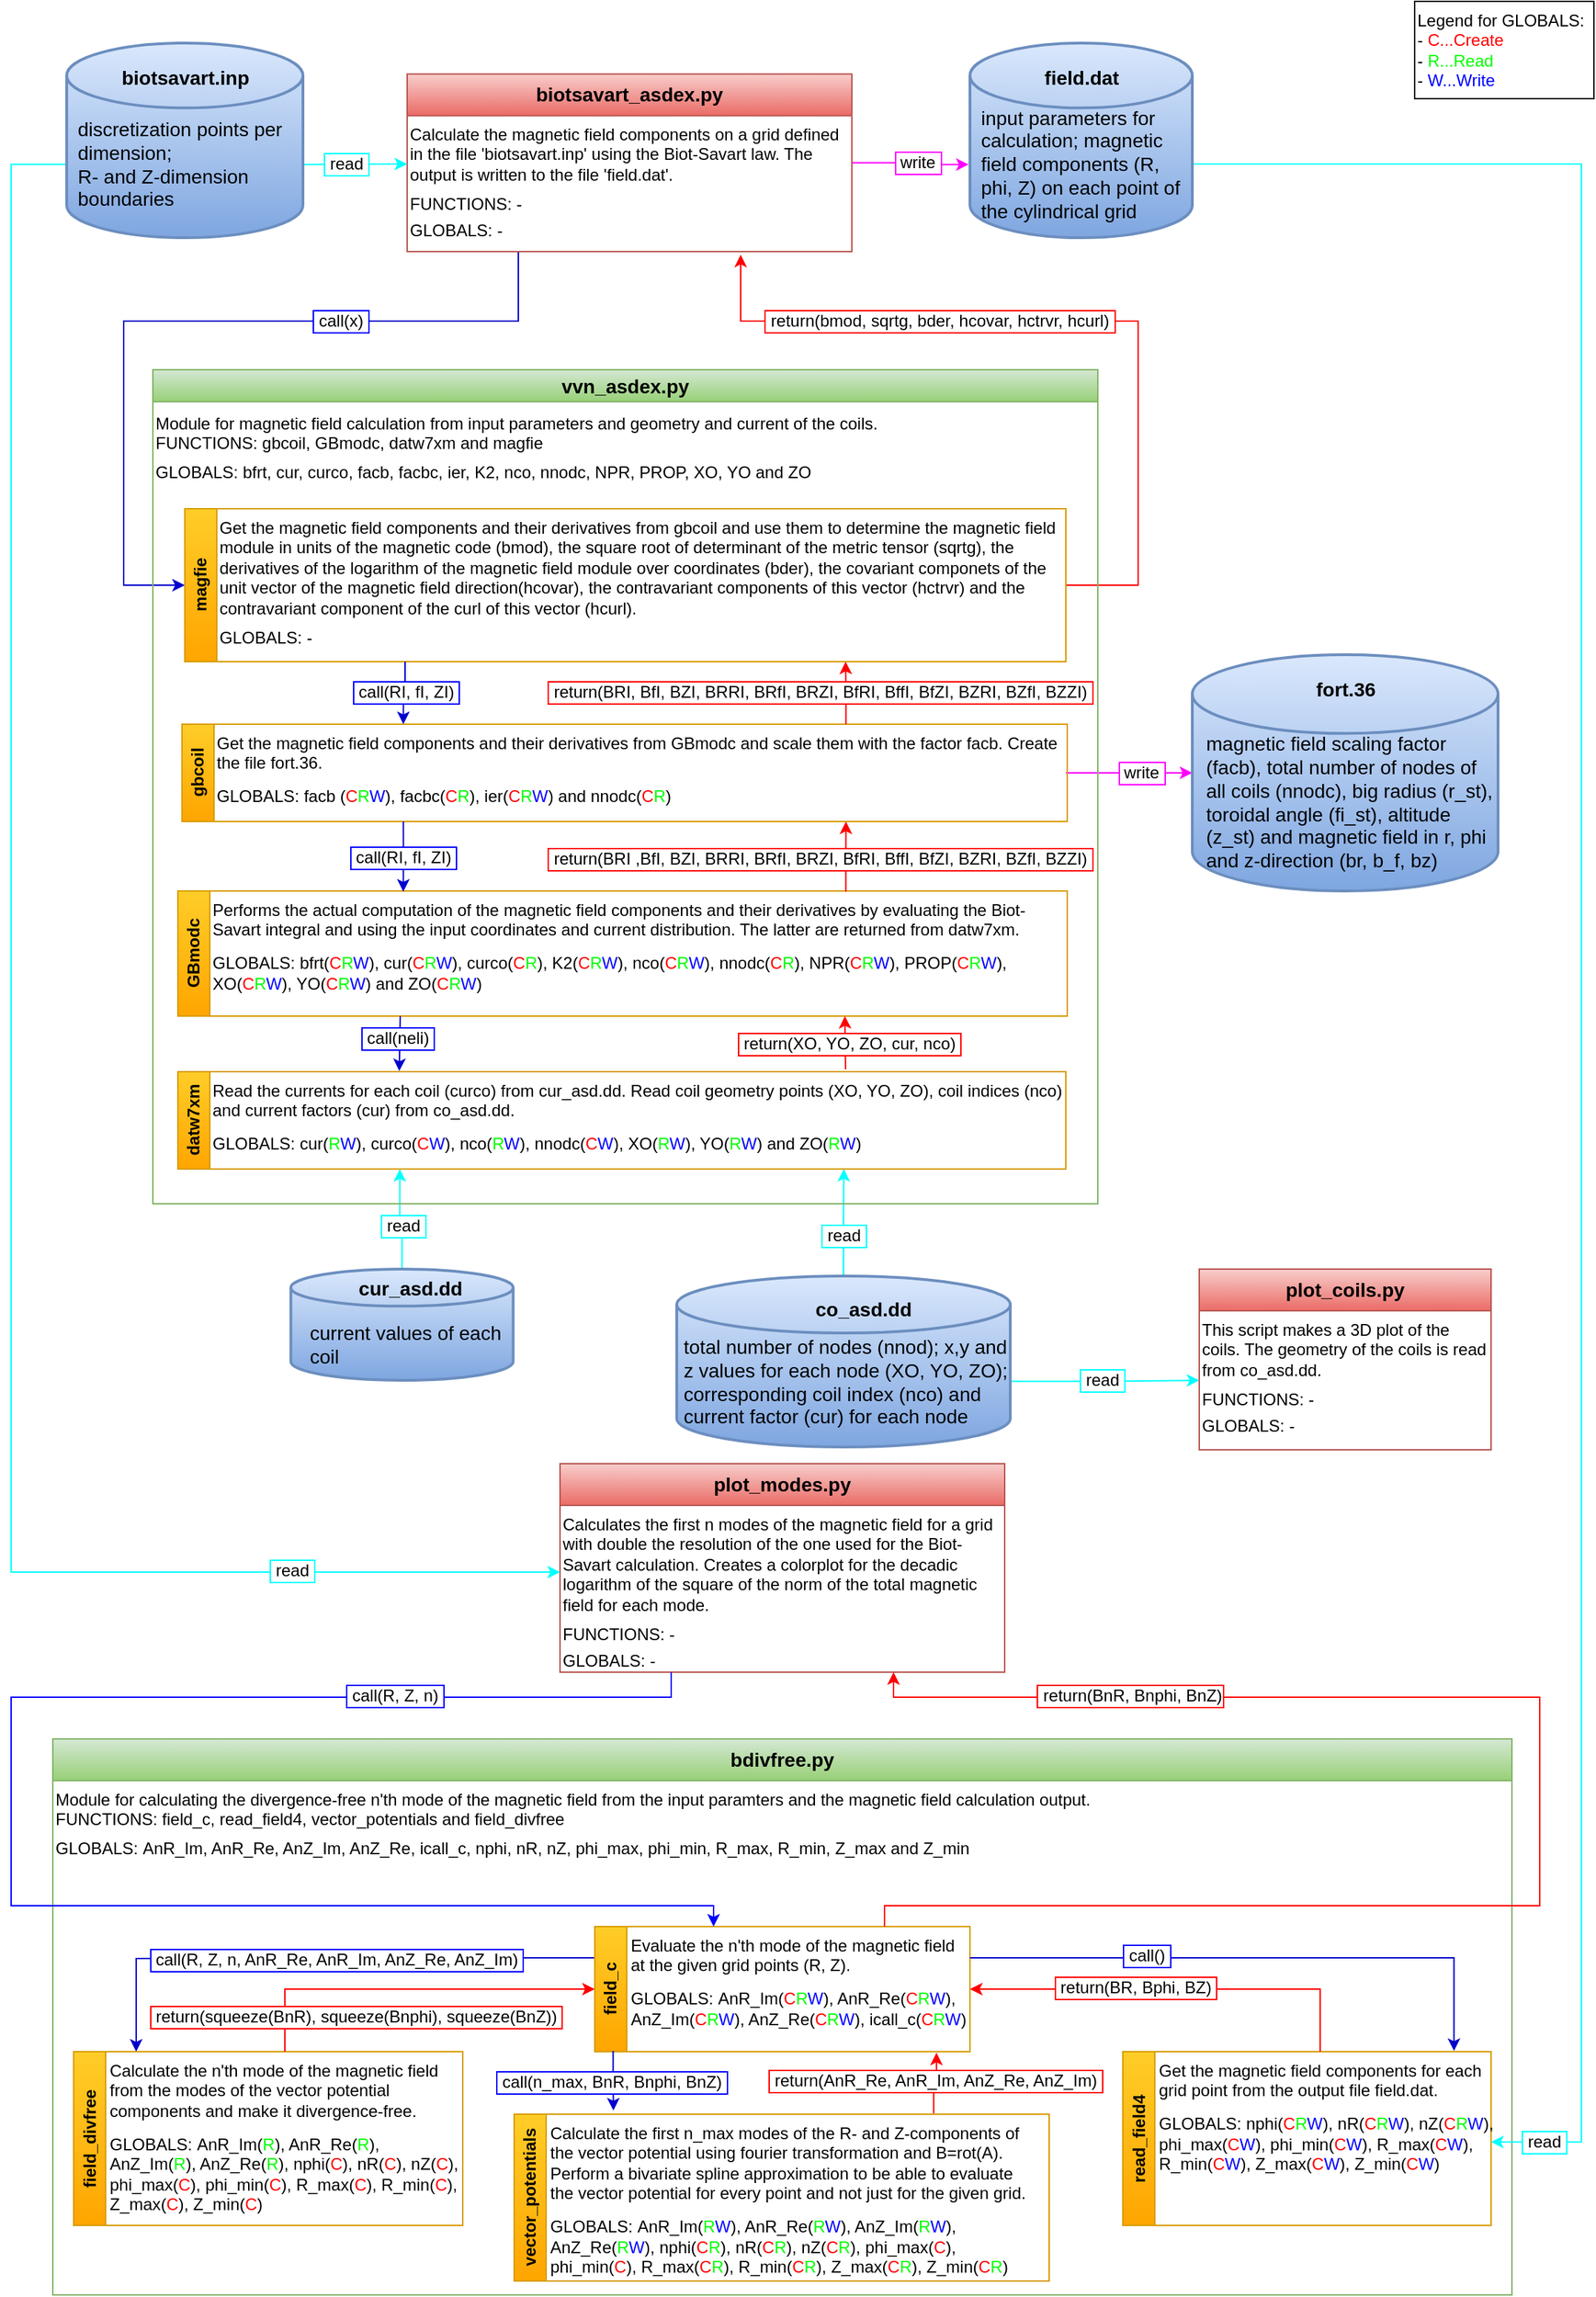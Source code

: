 <mxfile version="24.8.6">
  <diagram name="Seite-1" id="KML-y1pZwPQG-cm2UpIH">
    <mxGraphModel dx="671" dy="365" grid="1" gridSize="10" guides="1" tooltips="1" connect="1" arrows="1" fold="1" page="1" pageScale="1" pageWidth="1169" pageHeight="1654" math="0" shadow="0">
      <root>
        <mxCell id="0" />
        <mxCell id="1" parent="0" />
        <mxCell id="Q28VvBy3h67f0ebGIVPd-3" value="" style="edgeStyle=orthogonalEdgeStyle;rounded=0;orthogonalLoop=1;jettySize=auto;html=1;entryX=-0.006;entryY=0.624;entryDx=0;entryDy=0;entryPerimeter=0;strokeColor=#ff00ff;" parent="1" source="TQm6dS169vfw1QDtVwA7-24" target="TQm6dS169vfw1QDtVwA7-19" edge="1">
          <mxGeometry relative="1" as="geometry" />
        </mxCell>
        <mxCell id="Q28VvBy3h67f0ebGIVPd-5" value="&amp;nbsp;write&amp;nbsp;" style="edgeLabel;html=1;align=center;verticalAlign=middle;resizable=0;points=[];fontSize=12;labelBorderColor=#ff00ff;" parent="Q28VvBy3h67f0ebGIVPd-3" vertex="1" connectable="0">
          <mxGeometry x="-0.24" y="-2" relative="1" as="geometry">
            <mxPoint x="14" y="-2" as="offset" />
          </mxGeometry>
        </mxCell>
        <mxCell id="7N_agk7MGS3db1LfP_Yc-10" style="edgeStyle=orthogonalEdgeStyle;rounded=0;orthogonalLoop=1;jettySize=auto;html=1;exitX=0.25;exitY=1;exitDx=0;exitDy=0;entryX=0;entryY=0.5;entryDx=0;entryDy=0;fillColor=#1ba1e2;strokeColor=#0000cd;" parent="1" source="TQm6dS169vfw1QDtVwA7-24" target="7N_agk7MGS3db1LfP_Yc-7" edge="1">
          <mxGeometry relative="1" as="geometry">
            <Array as="points">
              <mxPoint x="395" y="230" />
              <mxPoint x="111" y="230" />
              <mxPoint x="111" y="420" />
            </Array>
          </mxGeometry>
        </mxCell>
        <mxCell id="7N_agk7MGS3db1LfP_Yc-12" value="&amp;nbsp;call(x)&amp;nbsp;" style="edgeLabel;html=1;align=center;verticalAlign=middle;resizable=0;points=[];fontSize=12;fontStyle=0;labelBorderColor=#0000FF;" parent="7N_agk7MGS3db1LfP_Yc-10" vertex="1" connectable="0">
          <mxGeometry x="-0.385" y="-2" relative="1" as="geometry">
            <mxPoint x="-4" y="2" as="offset" />
          </mxGeometry>
        </mxCell>
        <mxCell id="TQm6dS169vfw1QDtVwA7-24" value="&lt;font style=&quot;font-size: 14px;&quot;&gt;biotsavart_asdex.py&lt;/font&gt;" style="swimlane;whiteSpace=wrap;html=1;startSize=30;fillColor=#f8cecc;gradientColor=#ea6b66;strokeColor=#b85450;" parent="1" vertex="1">
          <mxGeometry x="315" y="52.23" width="320" height="127.77" as="geometry" />
        </mxCell>
        <mxCell id="7N_agk7MGS3db1LfP_Yc-2" value="Calculate the magnetic field components on a grid defined in the file &#39;biotsavart.inp&#39; using the Biot-Savart law. The output is written to the file &#39;field.dat&#39;.&lt;div style=&quot;line-height: 80%;&quot;&gt;&lt;br&gt;&lt;/div&gt;&lt;div style=&quot;line-height: 80%;&quot;&gt;FUNCTIONS: -&lt;br&gt;&lt;div style=&quot;line-height: 80%;&quot;&gt;&lt;br&gt;&lt;/div&gt;&lt;div&gt;GLOBALS: -&lt;/div&gt;&lt;/div&gt;" style="text;html=1;align=left;verticalAlign=top;whiteSpace=wrap;rounded=0;horizontal=1;" parent="TQm6dS169vfw1QDtVwA7-24" vertex="1">
          <mxGeometry y="30" width="320" height="100" as="geometry" />
        </mxCell>
        <mxCell id="Q28VvBy3h67f0ebGIVPd-6" value="" style="endArrow=classic;html=1;rounded=0;exitX=1.005;exitY=0.624;exitDx=0;exitDy=0;exitPerimeter=0;strokeColor=#00ffff;" parent="1" source="TQm6dS169vfw1QDtVwA7-11" edge="1">
          <mxGeometry width="50" height="50" relative="1" as="geometry">
            <mxPoint x="245" y="116.99" as="sourcePoint" />
            <mxPoint x="315" y="116.99" as="targetPoint" />
          </mxGeometry>
        </mxCell>
        <mxCell id="Q28VvBy3h67f0ebGIVPd-7" value="&amp;nbsp;read&amp;nbsp;" style="edgeLabel;html=1;align=center;verticalAlign=middle;resizable=0;points=[];fontSize=12;labelBorderColor=#00FFFF;" parent="Q28VvBy3h67f0ebGIVPd-6" vertex="1" connectable="0">
          <mxGeometry x="-0.192" y="-2" relative="1" as="geometry">
            <mxPoint y="-2" as="offset" />
          </mxGeometry>
        </mxCell>
        <mxCell id="7N_agk7MGS3db1LfP_Yc-11" style="edgeStyle=orthogonalEdgeStyle;rounded=0;orthogonalLoop=1;jettySize=auto;html=1;exitX=1;exitY=0.5;exitDx=0;exitDy=0;entryX=0.75;entryY=1;entryDx=0;entryDy=0;strokeColor=#ff0000;" parent="1" source="7N_agk7MGS3db1LfP_Yc-7" target="7N_agk7MGS3db1LfP_Yc-2" edge="1">
          <mxGeometry relative="1" as="geometry">
            <Array as="points">
              <mxPoint x="841" y="420" />
              <mxPoint x="841" y="230" />
              <mxPoint x="555" y="230" />
            </Array>
          </mxGeometry>
        </mxCell>
        <mxCell id="7N_agk7MGS3db1LfP_Yc-13" value="&amp;nbsp;return(bmod, sqrtg, bder, hcovar, hctrvr, hcurl)&amp;nbsp;" style="edgeLabel;html=1;align=center;verticalAlign=middle;resizable=0;points=[];fontSize=12;labelBorderColor=#ff0000;fontColor=#000000;" parent="7N_agk7MGS3db1LfP_Yc-11" vertex="1" connectable="0">
          <mxGeometry x="0.555" y="-3" relative="1" as="geometry">
            <mxPoint x="62" y="3" as="offset" />
          </mxGeometry>
        </mxCell>
        <mxCell id="7N_agk7MGS3db1LfP_Yc-56" style="edgeStyle=orthogonalEdgeStyle;rounded=0;orthogonalLoop=1;jettySize=auto;html=1;exitX=1;exitY=0.5;exitDx=0;exitDy=0;entryX=0;entryY=0.5;entryDx=0;entryDy=0;entryPerimeter=0;strokeColor=#FF00FF;" parent="1" source="7N_agk7MGS3db1LfP_Yc-28" target="7N_agk7MGS3db1LfP_Yc-45" edge="1">
          <mxGeometry relative="1" as="geometry">
            <mxPoint x="921" y="555" as="targetPoint" />
          </mxGeometry>
        </mxCell>
        <mxCell id="7N_agk7MGS3db1LfP_Yc-57" value="&amp;nbsp;write&amp;nbsp;" style="edgeLabel;html=1;align=center;verticalAlign=middle;resizable=0;points=[];fontSize=12;labelBorderColor=#FF00FF;" parent="7N_agk7MGS3db1LfP_Yc-56" vertex="1" connectable="0">
          <mxGeometry x="0.19" relative="1" as="geometry">
            <mxPoint as="offset" />
          </mxGeometry>
        </mxCell>
        <mxCell id="7N_agk7MGS3db1LfP_Yc-61" style="edgeStyle=orthogonalEdgeStyle;rounded=0;orthogonalLoop=1;jettySize=auto;html=1;exitX=0.5;exitY=0;exitDx=0;exitDy=0;exitPerimeter=0;entryX=0.25;entryY=1;entryDx=0;entryDy=0;strokeColor=#00ffff;" parent="1" source="7N_agk7MGS3db1LfP_Yc-53" target="7N_agk7MGS3db1LfP_Yc-32" edge="1">
          <mxGeometry relative="1" as="geometry" />
        </mxCell>
        <mxCell id="7N_agk7MGS3db1LfP_Yc-62" value="&amp;nbsp;read&amp;nbsp;" style="edgeLabel;html=1;align=center;verticalAlign=middle;resizable=0;points=[];fontSize=12;labelBorderColor=#00FFFF;" parent="7N_agk7MGS3db1LfP_Yc-61" vertex="1" connectable="0">
          <mxGeometry x="-0.388" y="-3" relative="1" as="geometry">
            <mxPoint x="-3" y="-9" as="offset" />
          </mxGeometry>
        </mxCell>
        <mxCell id="7N_agk7MGS3db1LfP_Yc-63" style="edgeStyle=orthogonalEdgeStyle;rounded=0;orthogonalLoop=1;jettySize=auto;html=1;exitX=0.5;exitY=0;exitDx=0;exitDy=0;exitPerimeter=0;entryX=0.75;entryY=1;entryDx=0;entryDy=0;strokeColor=#00FFFF;" parent="1" source="7N_agk7MGS3db1LfP_Yc-49" target="7N_agk7MGS3db1LfP_Yc-32" edge="1">
          <mxGeometry relative="1" as="geometry" />
        </mxCell>
        <mxCell id="7N_agk7MGS3db1LfP_Yc-64" value="&amp;nbsp;read&amp;nbsp;" style="edgeLabel;html=1;align=center;verticalAlign=middle;resizable=0;points=[];fontSize=12;labelBorderColor=#00FFFF;" parent="7N_agk7MGS3db1LfP_Yc-63" vertex="1" connectable="0">
          <mxGeometry x="-0.246" relative="1" as="geometry">
            <mxPoint as="offset" />
          </mxGeometry>
        </mxCell>
        <mxCell id="7N_agk7MGS3db1LfP_Yc-65" value="&lt;font style=&quot;font-size: 14px;&quot;&gt;plot_modes.py&lt;/font&gt;" style="swimlane;whiteSpace=wrap;html=1;startSize=30;fillColor=#f8cecc;gradientColor=#ea6b66;strokeColor=#b85450;" parent="1" vertex="1">
          <mxGeometry x="425" y="1052" width="320" height="150" as="geometry" />
        </mxCell>
        <mxCell id="7N_agk7MGS3db1LfP_Yc-66" value="Calculates the first n modes of the magnetic field for a grid with double the resolution of the one used for the Biot-Savart calculation. Creates a colorplot for the decadic logarithm of the square of the norm of the total magnetic field for each mode.&lt;div style=&quot;line-height: 80%;&quot;&gt;&lt;br&gt;&lt;/div&gt;&lt;div style=&quot;line-height: 80%;&quot;&gt;FUNCTIONS: -&lt;br&gt;&lt;div style=&quot;line-height: 80%;&quot;&gt;&lt;br&gt;&lt;/div&gt;&lt;div&gt;GLOBALS: -&lt;/div&gt;&lt;/div&gt;" style="text;html=1;align=left;verticalAlign=top;whiteSpace=wrap;rounded=0;horizontal=1;" parent="7N_agk7MGS3db1LfP_Yc-65" vertex="1">
          <mxGeometry y="30" width="320" height="120" as="geometry" />
        </mxCell>
        <mxCell id="7N_agk7MGS3db1LfP_Yc-67" value="&lt;font style=&quot;font-size: 14px;&quot;&gt;bdivfree.py&lt;/font&gt;" style="swimlane;whiteSpace=wrap;html=1;startSize=30;fillColor=#d5e8d4;gradientColor=#97d077;strokeColor=#82b366;" parent="1" vertex="1">
          <mxGeometry x="60" y="1250" width="1050" height="400" as="geometry" />
        </mxCell>
        <mxCell id="7N_agk7MGS3db1LfP_Yc-68" value="&lt;div&gt;Module for calculating the divergence-free n&#39;th mode of the magnetic field from the input paramters and the magnetic field calculation output.&amp;nbsp;&lt;/div&gt;&lt;div&gt;FUNCTIONS: field_c, read_field4, vector_potentials and field_divfree&lt;/div&gt;&lt;div style=&quot;line-height: 80%;&quot;&gt;&lt;br&gt;&lt;div style=&quot;line-height: 80%;&quot;&gt;GLOBALS:&amp;nbsp;&lt;span style=&quot;background-color: initial;&quot;&gt;AnR_Im, AnR_Re, AnZ_Im, AnZ_Re,&amp;nbsp;&lt;/span&gt;&lt;span style=&quot;background-color: initial;&quot;&gt;icall_c,&lt;/span&gt;&lt;span style=&quot;background-color: initial;&quot;&gt;&amp;nbsp;nphi,&lt;/span&gt;&lt;span style=&quot;background-color: initial;&quot;&gt;&amp;nbsp;&lt;/span&gt;&lt;span style=&quot;background-color: initial;&quot;&gt;nR,&lt;/span&gt;&lt;span style=&quot;background-color: initial;&quot;&gt;&amp;nbsp;nZ&lt;/span&gt;&lt;span style=&quot;background-color: initial;&quot;&gt;, phi_max, phi_min&lt;/span&gt;&lt;span style=&quot;background-color: initial;&quot;&gt;, R_max, R_min, Z_max and Z_min&lt;/span&gt;&lt;/div&gt;&lt;/div&gt;" style="text;html=1;align=left;verticalAlign=top;whiteSpace=wrap;rounded=0;horizontal=1;" parent="7N_agk7MGS3db1LfP_Yc-67" vertex="1">
          <mxGeometry y="30" width="1050" height="360" as="geometry" />
        </mxCell>
        <mxCell id="7N_agk7MGS3db1LfP_Yc-129" style="edgeStyle=orthogonalEdgeStyle;rounded=0;orthogonalLoop=1;jettySize=auto;html=1;exitX=0;exitY=0.25;exitDx=0;exitDy=0;strokeColor=#0000cd;" parent="7N_agk7MGS3db1LfP_Yc-67" source="7N_agk7MGS3db1LfP_Yc-79" edge="1">
          <mxGeometry relative="1" as="geometry">
            <mxPoint x="60" y="225" as="targetPoint" />
            <Array as="points">
              <mxPoint x="213" y="158" />
              <mxPoint x="60" y="158" />
            </Array>
          </mxGeometry>
        </mxCell>
        <mxCell id="7N_agk7MGS3db1LfP_Yc-131" value="&lt;font style=&quot;font-size: 12px;&quot;&gt;&amp;nbsp;call(R, Z, n, AnR_Re, AnR_Im, AnZ_Re, AnZ_Im)&amp;nbsp;&lt;/font&gt;" style="edgeLabel;html=1;align=center;verticalAlign=middle;resizable=0;points=[];labelBorderColor=#0000ff;" parent="7N_agk7MGS3db1LfP_Yc-129" vertex="1" connectable="0">
          <mxGeometry x="0.129" y="1" relative="1" as="geometry">
            <mxPoint x="38" as="offset" />
          </mxGeometry>
        </mxCell>
        <mxCell id="7N_agk7MGS3db1LfP_Yc-79" value="field_c" style="swimlane;horizontal=0;whiteSpace=wrap;html=1;fillColor=#ffcd28;gradientColor=#ffa500;strokeColor=#d79b00;" parent="7N_agk7MGS3db1LfP_Yc-67" vertex="1">
          <mxGeometry x="390" y="135" width="270" height="90" as="geometry">
            <mxRectangle x="23" y="140" width="40" height="70" as="alternateBounds" />
          </mxGeometry>
        </mxCell>
        <mxCell id="7N_agk7MGS3db1LfP_Yc-80" value="Evaluate the n&#39;th mode of the magnetic field at the given grid points (R, Z).&lt;div style=&quot;line-height: 80%;&quot;&gt;&lt;br&gt;&lt;div style=&quot;line-height: 120%;&quot;&gt;GLOBALS:&amp;nbsp;&lt;span style=&quot;background-color: initial;&quot;&gt;AnR_Im(&lt;font color=&quot;#ff0000&quot;&gt;C&lt;/font&gt;&lt;font color=&quot;#00ff00&quot;&gt;R&lt;/font&gt;&lt;font color=&quot;#0000ff&quot;&gt;W&lt;/font&gt;), AnR_Re&lt;/span&gt;&lt;span style=&quot;background-color: initial;&quot;&gt;(&lt;font color=&quot;#ff0000&quot;&gt;C&lt;/font&gt;&lt;font color=&quot;#00ff00&quot;&gt;R&lt;/font&gt;&lt;font color=&quot;#0000ff&quot;&gt;W&lt;/font&gt;)&lt;/span&gt;&lt;span style=&quot;background-color: initial;&quot;&gt;, AnZ_Im&lt;/span&gt;&lt;span style=&quot;background-color: initial;&quot;&gt;(&lt;font color=&quot;#ff0000&quot;&gt;C&lt;/font&gt;&lt;font color=&quot;#00ff00&quot;&gt;R&lt;/font&gt;&lt;font color=&quot;#0000ff&quot;&gt;W&lt;/font&gt;)&lt;/span&gt;&lt;span style=&quot;background-color: initial;&quot;&gt;, AnZ_Re&lt;/span&gt;&lt;span style=&quot;background-color: initial;&quot;&gt;(&lt;font color=&quot;#ff0000&quot;&gt;C&lt;/font&gt;&lt;font color=&quot;#00ff00&quot;&gt;R&lt;/font&gt;&lt;font color=&quot;#0000ff&quot;&gt;W&lt;/font&gt;)&lt;/span&gt;&lt;span style=&quot;background-color: initial;&quot;&gt;,&amp;nbsp;&lt;/span&gt;&lt;span style=&quot;background-color: initial;&quot;&gt;icall_c&lt;/span&gt;&lt;span style=&quot;background-color: initial;&quot;&gt;(&lt;font color=&quot;#ff0000&quot;&gt;C&lt;/font&gt;&lt;font color=&quot;#00ff00&quot;&gt;R&lt;/font&gt;&lt;font color=&quot;#0000ff&quot;&gt;W&lt;/font&gt;)&lt;/span&gt;&lt;/div&gt;&lt;/div&gt;" style="text;html=1;align=left;verticalAlign=top;whiteSpace=wrap;rounded=0;" parent="7N_agk7MGS3db1LfP_Yc-79" vertex="1">
          <mxGeometry x="24" width="246" height="90" as="geometry" />
        </mxCell>
        <mxCell id="7N_agk7MGS3db1LfP_Yc-93" value="vector_potentials" style="swimlane;horizontal=0;whiteSpace=wrap;html=1;container=0;fillColor=#ffcd28;strokeColor=#d79b00;gradientColor=#ffa500;" parent="7N_agk7MGS3db1LfP_Yc-67" vertex="1">
          <mxGeometry x="332" y="270" width="385" height="120" as="geometry">
            <mxRectangle x="23" y="140" width="40" height="70" as="alternateBounds" />
          </mxGeometry>
        </mxCell>
        <mxCell id="7N_agk7MGS3db1LfP_Yc-97" value="read_field4" style="swimlane;horizontal=0;whiteSpace=wrap;html=1;container=0;fillColor=#ffcd28;strokeColor=#d79b00;gradientColor=#ffa500;" parent="7N_agk7MGS3db1LfP_Yc-67" vertex="1">
          <mxGeometry x="770" y="225" width="265" height="125" as="geometry">
            <mxRectangle x="23" y="140" width="40" height="70" as="alternateBounds" />
          </mxGeometry>
        </mxCell>
        <mxCell id="7N_agk7MGS3db1LfP_Yc-107" value="field_divfree" style="swimlane;horizontal=0;whiteSpace=wrap;html=1;container=0;fillColor=#ffcd28;strokeColor=#d79b00;gradientColor=#ffa500;" parent="7N_agk7MGS3db1LfP_Yc-67" vertex="1">
          <mxGeometry x="15" y="225" width="280" height="125" as="geometry">
            <mxRectangle x="23" y="140" width="40" height="70" as="alternateBounds" />
          </mxGeometry>
        </mxCell>
        <mxCell id="7N_agk7MGS3db1LfP_Yc-130" style="edgeStyle=orthogonalEdgeStyle;rounded=0;orthogonalLoop=1;jettySize=auto;html=1;exitX=0.5;exitY=0;exitDx=0;exitDy=0;entryX=0;entryY=0.5;entryDx=0;entryDy=0;strokeColor=#ff0000;" parent="7N_agk7MGS3db1LfP_Yc-67" source="7N_agk7MGS3db1LfP_Yc-108" target="7N_agk7MGS3db1LfP_Yc-79" edge="1">
          <mxGeometry relative="1" as="geometry" />
        </mxCell>
        <mxCell id="7N_agk7MGS3db1LfP_Yc-132" value="&lt;font style=&quot;font-size: 12px;&quot;&gt;&amp;nbsp;return(squeeze(BnR), squeeze(Bnphi), squeeze(BnZ))&amp;nbsp;&lt;/font&gt;" style="edgeLabel;html=1;align=center;verticalAlign=middle;resizable=0;points=[];labelBorderColor=#ff0000;" parent="7N_agk7MGS3db1LfP_Yc-130" vertex="1" connectable="0">
          <mxGeometry x="0.061" y="3" relative="1" as="geometry">
            <mxPoint x="-46" y="23" as="offset" />
          </mxGeometry>
        </mxCell>
        <mxCell id="7N_agk7MGS3db1LfP_Yc-135" style="edgeStyle=orthogonalEdgeStyle;rounded=0;orthogonalLoop=1;jettySize=auto;html=1;exitX=0.785;exitY=-0.006;exitDx=0;exitDy=0;entryX=0.902;entryY=1.008;entryDx=0;entryDy=0;entryPerimeter=0;exitPerimeter=0;strokeColor=#ff0000;" parent="7N_agk7MGS3db1LfP_Yc-67" source="7N_agk7MGS3db1LfP_Yc-94" target="7N_agk7MGS3db1LfP_Yc-80" edge="1">
          <mxGeometry relative="1" as="geometry" />
        </mxCell>
        <mxCell id="7N_agk7MGS3db1LfP_Yc-136" value="&lt;font style=&quot;font-size: 12px;&quot;&gt;&amp;nbsp;return(AnR_Re, AnR_Im, AnZ_Re, AnZ_Im)&amp;nbsp;&lt;/font&gt;" style="edgeLabel;html=1;align=center;verticalAlign=middle;resizable=0;points=[];labelBorderColor=#ff0000;" parent="7N_agk7MGS3db1LfP_Yc-135" vertex="1" connectable="0">
          <mxGeometry x="-0.179" y="-1" relative="1" as="geometry">
            <mxPoint y="-5" as="offset" />
          </mxGeometry>
        </mxCell>
        <mxCell id="7N_agk7MGS3db1LfP_Yc-139" style="edgeStyle=orthogonalEdgeStyle;rounded=0;orthogonalLoop=1;jettySize=auto;html=1;exitX=0.049;exitY=0.995;exitDx=0;exitDy=0;entryX=0.134;entryY=-0.024;entryDx=0;entryDy=0;entryPerimeter=0;exitPerimeter=0;strokeColor=#0000cd;" parent="7N_agk7MGS3db1LfP_Yc-67" source="7N_agk7MGS3db1LfP_Yc-79" target="7N_agk7MGS3db1LfP_Yc-94" edge="1">
          <mxGeometry relative="1" as="geometry" />
        </mxCell>
        <mxCell id="7N_agk7MGS3db1LfP_Yc-140" value="&lt;span style=&quot;font-size: 12px;&quot;&gt;&amp;nbsp;call(n_max, BnR, Bnphi, BnZ)&amp;nbsp;&lt;/span&gt;" style="edgeLabel;html=1;align=center;verticalAlign=middle;resizable=0;points=[];labelBorderColor=#0000ff;" parent="7N_agk7MGS3db1LfP_Yc-139" vertex="1" connectable="0">
          <mxGeometry x="-0.03" y="-1" relative="1" as="geometry">
            <mxPoint y="1" as="offset" />
          </mxGeometry>
        </mxCell>
        <mxCell id="7N_agk7MGS3db1LfP_Yc-141" style="edgeStyle=orthogonalEdgeStyle;rounded=0;orthogonalLoop=1;jettySize=auto;html=1;exitX=1;exitY=0.25;exitDx=0;exitDy=0;entryX=0.908;entryY=-0.005;entryDx=0;entryDy=0;entryPerimeter=0;strokeColor=#0000cd;" parent="7N_agk7MGS3db1LfP_Yc-67" source="7N_agk7MGS3db1LfP_Yc-80" target="7N_agk7MGS3db1LfP_Yc-98" edge="1">
          <mxGeometry relative="1" as="geometry" />
        </mxCell>
        <mxCell id="7N_agk7MGS3db1LfP_Yc-144" value="&lt;font style=&quot;font-size: 12px;&quot;&gt;&amp;nbsp;call()&amp;nbsp;&lt;/font&gt;" style="edgeLabel;html=1;align=center;verticalAlign=middle;resizable=0;points=[];fontSize=12;labelBorderColor=#0000ff;" parent="7N_agk7MGS3db1LfP_Yc-141" vertex="1" connectable="0">
          <mxGeometry x="-0.389" y="2" relative="1" as="geometry">
            <mxPoint as="offset" />
          </mxGeometry>
        </mxCell>
        <mxCell id="7N_agk7MGS3db1LfP_Yc-142" style="edgeStyle=orthogonalEdgeStyle;rounded=0;orthogonalLoop=1;jettySize=auto;html=1;exitX=0.5;exitY=0;exitDx=0;exitDy=0;entryX=1;entryY=0.5;entryDx=0;entryDy=0;strokeColor=#ff0000;" parent="7N_agk7MGS3db1LfP_Yc-67" source="7N_agk7MGS3db1LfP_Yc-98" target="7N_agk7MGS3db1LfP_Yc-80" edge="1">
          <mxGeometry relative="1" as="geometry" />
        </mxCell>
        <mxCell id="7N_agk7MGS3db1LfP_Yc-145" value="&lt;font style=&quot;font-size: 12px;&quot;&gt;&amp;nbsp;return(BR, Bphi, BZ)&amp;nbsp;&lt;/font&gt;" style="edgeLabel;html=1;align=center;verticalAlign=middle;resizable=0;points=[];labelBorderColor=#ff0000;" parent="7N_agk7MGS3db1LfP_Yc-142" vertex="1" connectable="0">
          <mxGeometry x="0.202" y="-1" relative="1" as="geometry">
            <mxPoint as="offset" />
          </mxGeometry>
        </mxCell>
        <mxCell id="7N_agk7MGS3db1LfP_Yc-108" value="Calculate the n&#39;th mode of the magnetic field from the modes of the vector potential components and make it divergence-free.&lt;div style=&quot;line-height: 80%;&quot;&gt;&lt;br&gt;&lt;div style=&quot;line-height: 120%;&quot;&gt;GLOBALS:&amp;nbsp;&lt;span style=&quot;background-color: initial;&quot;&gt;AnR_Im(&lt;font color=&quot;#00ff00&quot;&gt;R&lt;/font&gt;), AnR_Re&lt;/span&gt;&lt;span style=&quot;background-color: initial;&quot;&gt;(&lt;/span&gt;&lt;span style=&quot;color: rgb(0, 255, 0);&quot;&gt;R&lt;/span&gt;&lt;span style=&quot;background-color: initial;&quot;&gt;)&lt;/span&gt;&lt;span style=&quot;background-color: initial;&quot;&gt;, AnZ_Im&lt;/span&gt;&lt;span style=&quot;background-color: initial;&quot;&gt;(&lt;/span&gt;&lt;span style=&quot;color: rgb(0, 255, 0);&quot;&gt;R&lt;/span&gt;&lt;span style=&quot;background-color: initial;&quot;&gt;)&lt;/span&gt;&lt;span style=&quot;background-color: initial;&quot;&gt;, AnZ_Re&lt;/span&gt;&lt;span style=&quot;background-color: initial;&quot;&gt;(&lt;/span&gt;&lt;span style=&quot;color: rgb(0, 255, 0);&quot;&gt;R&lt;/span&gt;&lt;span style=&quot;background-color: initial;&quot;&gt;)&lt;/span&gt;&lt;span style=&quot;background-color: initial;&quot;&gt;,&amp;nbsp;&lt;/span&gt;&lt;span style=&quot;background-color: initial;&quot;&gt;nphi(&lt;font color=&quot;#ff0000&quot;&gt;C&lt;/font&gt;),&lt;/span&gt;&lt;span style=&quot;background-color: initial;&quot;&gt;&amp;nbsp;&lt;/span&gt;&lt;span style=&quot;background-color: initial;&quot;&gt;nR&lt;/span&gt;&lt;span style=&quot;background-color: initial;&quot;&gt;(&lt;font color=&quot;#ff0000&quot;&gt;C&lt;/font&gt;)&lt;/span&gt;&lt;span style=&quot;background-color: initial;&quot;&gt;,&lt;/span&gt;&lt;span style=&quot;background-color: initial;&quot;&gt;&amp;nbsp;nZ&lt;/span&gt;&lt;span style=&quot;background-color: initial;&quot;&gt;(&lt;font color=&quot;#ff0000&quot;&gt;C&lt;/font&gt;)&lt;/span&gt;&lt;span style=&quot;background-color: initial;&quot;&gt;, phi_max&lt;/span&gt;&lt;span style=&quot;background-color: initial;&quot;&gt;(&lt;font color=&quot;#ff0000&quot;&gt;C&lt;/font&gt;)&lt;/span&gt;&lt;span style=&quot;background-color: initial;&quot;&gt;, phi_min&lt;/span&gt;&lt;span style=&quot;background-color: initial;&quot;&gt;(&lt;font color=&quot;#ff0000&quot;&gt;C&lt;/font&gt;)&lt;/span&gt;&lt;span style=&quot;background-color: initial;&quot;&gt;, R_max&lt;/span&gt;&lt;span style=&quot;background-color: initial;&quot;&gt;(&lt;font color=&quot;#ff0000&quot;&gt;C&lt;/font&gt;)&lt;/span&gt;&lt;span style=&quot;background-color: initial;&quot;&gt;, R_min&lt;/span&gt;&lt;span style=&quot;background-color: initial;&quot;&gt;(&lt;font color=&quot;#ff0000&quot;&gt;C&lt;/font&gt;)&lt;/span&gt;&lt;span style=&quot;background-color: initial;&quot;&gt;, Z_max&lt;/span&gt;&lt;span style=&quot;background-color: initial;&quot;&gt;(&lt;font color=&quot;#ff0000&quot;&gt;C&lt;/font&gt;)&lt;/span&gt;&lt;span style=&quot;background-color: initial;&quot;&gt;, Z_min&lt;/span&gt;&lt;span style=&quot;background-color: initial;&quot;&gt;(&lt;font color=&quot;#ff0000&quot;&gt;C&lt;/font&gt;)&lt;/span&gt;&lt;/div&gt;&lt;/div&gt;" style="text;html=1;align=left;verticalAlign=top;whiteSpace=wrap;rounded=0;" parent="7N_agk7MGS3db1LfP_Yc-67" vertex="1">
          <mxGeometry x="39" y="225" width="256" height="110" as="geometry" />
        </mxCell>
        <mxCell id="7N_agk7MGS3db1LfP_Yc-94" value="Calculate the first n_max modes of the R- and Z-components of the vector potential&lt;span style=&quot;background-color: initial;&quot;&gt;&amp;nbsp;using fourier transformation and B=rot(A). Perform&amp;nbsp;&lt;/span&gt;&lt;span style=&quot;background-color: initial;&quot;&gt;a bivariate spline approximation to be able to evaluate the vector potential for every point and not just for the given grid.&lt;/span&gt;&lt;div&gt;&lt;div&gt;&lt;div style=&quot;line-height: 80%;&quot;&gt;&lt;br&gt;&lt;div style=&quot;line-height: 120%;&quot;&gt;GLOBALS:&amp;nbsp;&lt;span style=&quot;background-color: initial;&quot;&gt;AnR_Im(&lt;font color=&quot;#00ff00&quot;&gt;R&lt;/font&gt;&lt;font color=&quot;#0000ff&quot;&gt;W&lt;/font&gt;), AnR_Re&lt;/span&gt;&lt;span style=&quot;background-color: initial;&quot;&gt;(&lt;/span&gt;&lt;font color=&quot;#00ff00&quot;&gt;R&lt;/font&gt;&lt;font color=&quot;#0000ff&quot;&gt;W&lt;/font&gt;&lt;span style=&quot;background-color: initial;&quot;&gt;)&lt;/span&gt;&lt;span style=&quot;background-color: initial;&quot;&gt;, AnZ_Im&lt;/span&gt;&lt;span style=&quot;background-color: initial;&quot;&gt;(&lt;/span&gt;&lt;font color=&quot;#00ff00&quot;&gt;R&lt;/font&gt;&lt;font color=&quot;#0000ff&quot;&gt;W&lt;/font&gt;&lt;span style=&quot;background-color: initial;&quot;&gt;)&lt;/span&gt;&lt;span style=&quot;background-color: initial;&quot;&gt;, AnZ_Re&lt;/span&gt;&lt;span style=&quot;background-color: initial;&quot;&gt;(&lt;/span&gt;&lt;font color=&quot;#00ff00&quot;&gt;R&lt;/font&gt;&lt;font color=&quot;#0000ff&quot;&gt;W&lt;/font&gt;&lt;span style=&quot;background-color: initial;&quot;&gt;)&lt;/span&gt;&lt;span style=&quot;background-color: initial;&quot;&gt;,&amp;nbsp;&lt;/span&gt;&lt;span style=&quot;background-color: initial;&quot;&gt;nphi(&lt;font color=&quot;#ff0000&quot;&gt;C&lt;/font&gt;&lt;/span&gt;&lt;font color=&quot;#00ff00&quot;&gt;R&lt;/font&gt;&lt;span style=&quot;background-color: initial;&quot;&gt;),&lt;/span&gt;&lt;span style=&quot;background-color: initial;&quot;&gt;&amp;nbsp;&lt;/span&gt;&lt;span style=&quot;background-color: initial;&quot;&gt;nR&lt;/span&gt;&lt;span style=&quot;background-color: initial;&quot;&gt;(&lt;font color=&quot;#ff0000&quot;&gt;C&lt;/font&gt;&lt;/span&gt;&lt;font color=&quot;#00ff00&quot;&gt;R&lt;/font&gt;&lt;span style=&quot;background-color: initial;&quot;&gt;)&lt;/span&gt;&lt;span style=&quot;background-color: initial;&quot;&gt;,&lt;/span&gt;&lt;span style=&quot;background-color: initial;&quot;&gt;&amp;nbsp;nZ&lt;/span&gt;&lt;span style=&quot;background-color: initial;&quot;&gt;(&lt;/span&gt;&lt;span style=&quot;color: rgb(255, 0, 0);&quot;&gt;C&lt;/span&gt;&lt;font color=&quot;#00ff00&quot;&gt;R&lt;/font&gt;&lt;span style=&quot;background-color: initial;&quot;&gt;)&lt;/span&gt;&lt;span style=&quot;background-color: initial;&quot;&gt;, phi_max&lt;/span&gt;&lt;span style=&quot;background-color: initial;&quot;&gt;(&lt;font color=&quot;#ff0000&quot;&gt;C&lt;/font&gt;)&lt;/span&gt;&lt;span style=&quot;background-color: initial;&quot;&gt;, phi_min&lt;/span&gt;&lt;span style=&quot;background-color: initial;&quot;&gt;(&lt;font color=&quot;#ff0000&quot;&gt;C&lt;/font&gt;)&lt;/span&gt;&lt;span style=&quot;background-color: initial;&quot;&gt;, R_max&lt;/span&gt;&lt;span style=&quot;background-color: initial;&quot;&gt;(&lt;font color=&quot;#ff0000&quot;&gt;C&lt;/font&gt;&lt;font color=&quot;#00ff00&quot;&gt;R&lt;/font&gt;)&lt;/span&gt;&lt;span style=&quot;background-color: initial;&quot;&gt;, R_min&lt;/span&gt;&lt;span style=&quot;background-color: initial;&quot;&gt;(&lt;/span&gt;&lt;font color=&quot;#ff0000&quot;&gt;C&lt;/font&gt;&lt;font color=&quot;#00ff00&quot;&gt;R&lt;/font&gt;&lt;span style=&quot;background-color: initial;&quot;&gt;)&lt;/span&gt;&lt;span style=&quot;background-color: initial;&quot;&gt;, Z_max&lt;/span&gt;&lt;span style=&quot;background-color: initial;&quot;&gt;(&lt;/span&gt;&lt;font color=&quot;#ff0000&quot;&gt;C&lt;/font&gt;&lt;font color=&quot;#00ff00&quot;&gt;R&lt;/font&gt;&lt;span style=&quot;background-color: initial;&quot;&gt;)&lt;/span&gt;&lt;span style=&quot;background-color: initial;&quot;&gt;, Z_min&lt;/span&gt;&lt;span style=&quot;background-color: initial;&quot;&gt;(&lt;/span&gt;&lt;font color=&quot;#ff0000&quot;&gt;C&lt;/font&gt;&lt;font color=&quot;#00ff00&quot;&gt;R&lt;/font&gt;&lt;span style=&quot;background-color: initial;&quot;&gt;)&lt;/span&gt;&lt;/div&gt;&lt;/div&gt;&lt;/div&gt;&lt;/div&gt;" style="text;html=1;align=left;verticalAlign=top;whiteSpace=wrap;rounded=0;" parent="7N_agk7MGS3db1LfP_Yc-67" vertex="1">
          <mxGeometry x="356" y="270" width="354" height="110" as="geometry" />
        </mxCell>
        <mxCell id="7N_agk7MGS3db1LfP_Yc-98" value="Get the magnetic field components for each grid point from the output file field.dat.&lt;div style=&quot;line-height: 80%;&quot;&gt;&lt;br&gt;&lt;div style=&quot;line-height: 120%;&quot;&gt;GLOBALS:&amp;nbsp;&lt;span style=&quot;background-color: initial;&quot;&gt;nphi(&lt;/span&gt;&lt;font color=&quot;#ff0000&quot;&gt;C&lt;/font&gt;&lt;font color=&quot;#00ff00&quot;&gt;R&lt;/font&gt;&lt;span style=&quot;background-color: initial;&quot;&gt;&lt;font color=&quot;#0000ff&quot;&gt;W&lt;/font&gt;),&lt;/span&gt;&lt;span style=&quot;background-color: initial;&quot;&gt;&amp;nbsp;&lt;/span&gt;&lt;span style=&quot;background-color: initial;&quot;&gt;nR&lt;/span&gt;&lt;span style=&quot;background-color: initial;&quot;&gt;(&lt;/span&gt;&lt;font color=&quot;#ff0000&quot;&gt;C&lt;/font&gt;&lt;font color=&quot;#00ff00&quot;&gt;R&lt;/font&gt;&lt;span style=&quot;color: rgb(0, 0, 255);&quot;&gt;W&lt;/span&gt;&lt;span style=&quot;background-color: initial;&quot;&gt;)&lt;/span&gt;&lt;span style=&quot;background-color: initial;&quot;&gt;,&lt;/span&gt;&lt;span style=&quot;background-color: initial;&quot;&gt;&amp;nbsp;nZ&lt;/span&gt;&lt;span style=&quot;background-color: initial;&quot;&gt;(&lt;/span&gt;&lt;font color=&quot;#ff0000&quot;&gt;C&lt;/font&gt;&lt;font color=&quot;#00ff00&quot;&gt;R&lt;/font&gt;&lt;span style=&quot;color: rgb(0, 0, 255);&quot;&gt;W&lt;/span&gt;&lt;span style=&quot;background-color: initial;&quot;&gt;)&lt;/span&gt;&lt;span style=&quot;background-color: initial;&quot;&gt;, phi_max&lt;/span&gt;&lt;span style=&quot;background-color: initial;&quot;&gt;(&lt;font color=&quot;#ff0000&quot;&gt;C&lt;/font&gt;&lt;/span&gt;&lt;span style=&quot;color: rgb(0, 0, 255);&quot;&gt;W&lt;/span&gt;&lt;span style=&quot;background-color: initial;&quot;&gt;)&lt;/span&gt;&lt;span style=&quot;background-color: initial;&quot;&gt;, phi_min&lt;/span&gt;&lt;span style=&quot;background-color: initial;&quot;&gt;(&lt;font color=&quot;#ff0000&quot;&gt;C&lt;/font&gt;&lt;/span&gt;&lt;span style=&quot;color: rgb(0, 0, 255);&quot;&gt;W&lt;/span&gt;&lt;span style=&quot;background-color: initial;&quot;&gt;)&lt;/span&gt;&lt;span style=&quot;background-color: initial;&quot;&gt;, R_max&lt;/span&gt;&lt;span style=&quot;background-color: initial;&quot;&gt;(&lt;font color=&quot;#ff0000&quot;&gt;C&lt;/font&gt;&lt;/span&gt;&lt;span style=&quot;color: rgb(0, 0, 255);&quot;&gt;W&lt;/span&gt;&lt;span style=&quot;background-color: initial;&quot;&gt;)&lt;/span&gt;&lt;span style=&quot;background-color: initial;&quot;&gt;, R_min&lt;/span&gt;&lt;span style=&quot;background-color: initial;&quot;&gt;(&lt;font color=&quot;#ff0000&quot;&gt;C&lt;/font&gt;&lt;/span&gt;&lt;span style=&quot;color: rgb(0, 0, 255);&quot;&gt;W&lt;/span&gt;&lt;span style=&quot;background-color: initial;&quot;&gt;)&lt;/span&gt;&lt;span style=&quot;background-color: initial;&quot;&gt;, Z_max&lt;/span&gt;&lt;span style=&quot;background-color: initial;&quot;&gt;(&lt;font color=&quot;#ff0000&quot;&gt;C&lt;/font&gt;&lt;/span&gt;&lt;span style=&quot;color: rgb(0, 0, 255);&quot;&gt;W&lt;/span&gt;&lt;span style=&quot;background-color: initial;&quot;&gt;)&lt;/span&gt;&lt;span style=&quot;background-color: initial;&quot;&gt;, Z_min&lt;/span&gt;&lt;span style=&quot;background-color: initial;&quot;&gt;(&lt;font color=&quot;#ff0000&quot;&gt;C&lt;/font&gt;&lt;/span&gt;&lt;span style=&quot;color: rgb(0, 0, 255);&quot;&gt;W&lt;/span&gt;&lt;span style=&quot;background-color: initial;&quot;&gt;)&lt;/span&gt;&lt;/div&gt;&lt;/div&gt;" style="text;html=1;align=left;verticalAlign=top;whiteSpace=wrap;rounded=0;" parent="7N_agk7MGS3db1LfP_Yc-67" vertex="1">
          <mxGeometry x="794" y="225" width="236" height="110" as="geometry" />
        </mxCell>
        <mxCell id="7N_agk7MGS3db1LfP_Yc-112" style="edgeStyle=orthogonalEdgeStyle;rounded=0;orthogonalLoop=1;jettySize=auto;html=1;exitX=0.25;exitY=1;exitDx=0;exitDy=0;entryX=0.25;entryY=0;entryDx=0;entryDy=0;strokeColor=#0000ff;" parent="1" source="7N_agk7MGS3db1LfP_Yc-66" target="7N_agk7MGS3db1LfP_Yc-80" edge="1">
          <mxGeometry relative="1" as="geometry">
            <Array as="points">
              <mxPoint x="505" y="1220" />
              <mxPoint x="30" y="1220" />
              <mxPoint x="30" y="1370" />
              <mxPoint x="535" y="1370" />
            </Array>
          </mxGeometry>
        </mxCell>
        <mxCell id="7N_agk7MGS3db1LfP_Yc-124" value="&amp;nbsp;call(R, Z, n)&amp;nbsp;" style="edgeLabel;html=1;align=center;verticalAlign=middle;resizable=0;points=[];fontSize=12;labelBorderColor=#0000FF;" parent="7N_agk7MGS3db1LfP_Yc-112" vertex="1" connectable="0">
          <mxGeometry x="-0.627" y="-1" relative="1" as="geometry">
            <mxPoint as="offset" />
          </mxGeometry>
        </mxCell>
        <mxCell id="7N_agk7MGS3db1LfP_Yc-113" style="edgeStyle=orthogonalEdgeStyle;rounded=0;orthogonalLoop=1;jettySize=auto;html=1;exitX=0.75;exitY=0;exitDx=0;exitDy=0;entryX=0.75;entryY=1;entryDx=0;entryDy=0;strokeColor=#ff0000;" parent="1" source="7N_agk7MGS3db1LfP_Yc-80" target="7N_agk7MGS3db1LfP_Yc-66" edge="1">
          <mxGeometry relative="1" as="geometry">
            <Array as="points">
              <mxPoint x="659" y="1370" />
              <mxPoint x="1130" y="1370" />
              <mxPoint x="1130" y="1220" />
              <mxPoint x="665" y="1220" />
            </Array>
          </mxGeometry>
        </mxCell>
        <mxCell id="7N_agk7MGS3db1LfP_Yc-125" value="&lt;font style=&quot;font-size: 12px;&quot;&gt;&amp;nbsp;return(BnR, Bnphi, BnZ)&lt;/font&gt;" style="edgeLabel;html=1;align=center;verticalAlign=middle;resizable=0;points=[];labelBorderColor=#ff0000;" parent="7N_agk7MGS3db1LfP_Yc-113" vertex="1" connectable="0">
          <mxGeometry x="0.664" y="-1" relative="1" as="geometry">
            <mxPoint as="offset" />
          </mxGeometry>
        </mxCell>
        <mxCell id="7N_agk7MGS3db1LfP_Yc-122" style="edgeStyle=orthogonalEdgeStyle;rounded=0;orthogonalLoop=1;jettySize=auto;html=1;exitX=0;exitY=0.5;exitDx=0;exitDy=0;strokeColor=#00FFFF;" parent="1" source="TQm6dS169vfw1QDtVwA7-15" edge="1">
          <mxGeometry relative="1" as="geometry">
            <mxPoint x="425" y="1130" as="targetPoint" />
            <Array as="points">
              <mxPoint x="30" y="117" />
              <mxPoint x="30" y="1130" />
            </Array>
            <mxPoint x="132.64" y="643" as="sourcePoint" />
          </mxGeometry>
        </mxCell>
        <mxCell id="7N_agk7MGS3db1LfP_Yc-123" value="&lt;font style=&quot;font-size: 12px;&quot;&gt;&amp;nbsp;read&amp;nbsp;&lt;/font&gt;" style="edgeLabel;html=1;align=center;verticalAlign=middle;resizable=0;points=[];labelBorderColor=#00FFFF;" parent="7N_agk7MGS3db1LfP_Yc-122" vertex="1" connectable="0">
          <mxGeometry x="0.875" y="4" relative="1" as="geometry">
            <mxPoint x="-102" y="3" as="offset" />
          </mxGeometry>
        </mxCell>
        <mxCell id="7N_agk7MGS3db1LfP_Yc-126" style="edgeStyle=orthogonalEdgeStyle;rounded=0;orthogonalLoop=1;jettySize=auto;html=1;strokeColor=#00FFFF;" parent="1" edge="1">
          <mxGeometry relative="1" as="geometry">
            <mxPoint x="880" y="117" as="sourcePoint" />
            <mxPoint x="1095" y="1540" as="targetPoint" />
            <Array as="points">
              <mxPoint x="1160" y="117" />
              <mxPoint x="1160" y="1540" />
              <mxPoint x="1095" y="1540" />
            </Array>
          </mxGeometry>
        </mxCell>
        <mxCell id="7N_agk7MGS3db1LfP_Yc-127" value="&lt;font style=&quot;font-size: 12px;&quot;&gt;&amp;nbsp;read&amp;nbsp;&lt;/font&gt;" style="edgeLabel;html=1;align=center;verticalAlign=middle;resizable=0;points=[];fontSize=12;labelBorderColor=#00FFFF;" parent="7N_agk7MGS3db1LfP_Yc-126" vertex="1" connectable="0">
          <mxGeometry x="0.933" y="1" relative="1" as="geometry">
            <mxPoint x="-21" y="-1" as="offset" />
          </mxGeometry>
        </mxCell>
        <mxCell id="7N_agk7MGS3db1LfP_Yc-146" value="&lt;font style=&quot;font-size: 14px;&quot;&gt;plot_coils.py&lt;/font&gt;" style="swimlane;whiteSpace=wrap;html=1;startSize=30;fillColor=#f8cecc;gradientColor=#ea6b66;strokeColor=#b85450;" parent="1" vertex="1">
          <mxGeometry x="885" y="912" width="210" height="130" as="geometry" />
        </mxCell>
        <mxCell id="7N_agk7MGS3db1LfP_Yc-147" value="This script makes a 3D plot of the coils. The geometry of the coils is read from co_asd.dd.&lt;div style=&quot;line-height: 80%;&quot;&gt;&lt;br&gt;&lt;/div&gt;&lt;div style=&quot;line-height: 80%;&quot;&gt;FUNCTIONS: -&lt;br&gt;&lt;div style=&quot;line-height: 80%;&quot;&gt;&lt;br&gt;&lt;/div&gt;&lt;div&gt;GLOBALS: -&lt;/div&gt;&lt;/div&gt;" style="text;html=1;align=left;verticalAlign=top;whiteSpace=wrap;rounded=0;horizontal=1;" parent="7N_agk7MGS3db1LfP_Yc-146" vertex="1">
          <mxGeometry y="30" width="210" height="100" as="geometry" />
        </mxCell>
        <mxCell id="7N_agk7MGS3db1LfP_Yc-149" style="edgeStyle=orthogonalEdgeStyle;rounded=0;orthogonalLoop=1;jettySize=auto;html=1;exitX=1;exitY=0.5;exitDx=0;exitDy=0;entryX=0;entryY=0.5;entryDx=0;entryDy=0;strokeColor=#00FFFF;" parent="1" source="7N_agk7MGS3db1LfP_Yc-50" target="7N_agk7MGS3db1LfP_Yc-147" edge="1">
          <mxGeometry relative="1" as="geometry" />
        </mxCell>
        <mxCell id="7N_agk7MGS3db1LfP_Yc-150" value="&lt;font style=&quot;font-size: 12px;&quot;&gt;&amp;nbsp;read&amp;nbsp;&lt;/font&gt;" style="edgeLabel;html=1;align=center;verticalAlign=middle;resizable=0;points=[];labelBorderColor=#00FFFF;" parent="7N_agk7MGS3db1LfP_Yc-149" vertex="1" connectable="0">
          <mxGeometry x="-0.047" y="1" relative="1" as="geometry">
            <mxPoint as="offset" />
          </mxGeometry>
        </mxCell>
        <mxCell id="TQm6dS169vfw1QDtVwA7-11" value="" style="strokeWidth=2;html=1;shape=mxgraph.flowchart.database;whiteSpace=wrap;fillColor=#dae8fc;strokeColor=#6c8ebf;gradientColor=#7ea6e0;" parent="1" vertex="1">
          <mxGeometry x="70" y="30" width="170" height="140" as="geometry" />
        </mxCell>
        <mxCell id="TQm6dS169vfw1QDtVwA7-15" value="&lt;div style=&quot;&quot;&gt;&lt;font style=&quot;font-size: 14px;&quot;&gt;discretization points per dimension;&amp;nbsp;&lt;/font&gt;&lt;/div&gt;&lt;div style=&quot;&quot;&gt;&lt;font style=&quot;font-size: 14px;&quot;&gt;R- and Z-dimension boundaries&lt;/font&gt;&lt;/div&gt;" style="text;html=1;align=left;verticalAlign=middle;whiteSpace=wrap;rounded=0;" parent="1" vertex="1">
          <mxGeometry x="76.071" y="79.538" width="157.857" height="75.385" as="geometry" />
        </mxCell>
        <mxCell id="TQm6dS169vfw1QDtVwA7-16" value="&lt;font style=&quot;font-size: 14px;&quot;&gt;biotsavart.inp&lt;/font&gt;" style="text;strokeColor=none;fillColor=none;html=1;fontSize=24;fontStyle=1;verticalAlign=middle;align=center;" parent="1" vertex="1">
          <mxGeometry x="94.286" y="40.769" width="121.429" height="21.538" as="geometry" />
        </mxCell>
        <mxCell id="TQm6dS169vfw1QDtVwA7-19" value="" style="strokeWidth=2;html=1;shape=mxgraph.flowchart.database;whiteSpace=wrap;fillColor=#dae8fc;strokeColor=#6c8ebf;gradientColor=#7ea6e0;" parent="1" vertex="1">
          <mxGeometry x="720" y="30" width="160" height="140" as="geometry" />
        </mxCell>
        <mxCell id="TQm6dS169vfw1QDtVwA7-20" value="&lt;div style=&quot;&quot;&gt;&lt;span style=&quot;font-size: 14px;&quot;&gt;input parameters for calculation; magnetic field components&amp;nbsp;&lt;/span&gt;&lt;span style=&quot;font-size: 14px; background-color: initial;&quot;&gt;(R, phi, Z)&lt;/span&gt;&lt;span style=&quot;background-color: initial; font-size: 14px;&quot;&gt;&amp;nbsp;on each point of the cylindrical&amp;nbsp;&lt;/span&gt;&lt;span style=&quot;background-color: initial; font-size: 14px;&quot;&gt;grid&lt;/span&gt;&lt;/div&gt;" style="text;html=1;align=left;verticalAlign=middle;whiteSpace=wrap;rounded=0;" parent="1" vertex="1">
          <mxGeometry x="725.71" y="79.54" width="154.29" height="75.38" as="geometry" />
        </mxCell>
        <mxCell id="TQm6dS169vfw1QDtVwA7-21" value="&lt;span style=&quot;font-size: 14px;&quot;&gt;field.dat&lt;/span&gt;" style="text;strokeColor=none;fillColor=none;html=1;fontSize=24;fontStyle=1;verticalAlign=middle;align=center;" parent="1" vertex="1">
          <mxGeometry x="742.857" y="40.769" width="114.286" height="21.538" as="geometry" />
        </mxCell>
        <mxCell id="7N_agk7MGS3db1LfP_Yc-45" value="" style="strokeWidth=2;html=1;shape=mxgraph.flowchart.database;whiteSpace=wrap;fillColor=#dae8fc;gradientColor=#7ea6e0;strokeColor=#6c8ebf;" parent="1" vertex="1">
          <mxGeometry x="880" y="470" width="220" height="170" as="geometry" />
        </mxCell>
        <mxCell id="7N_agk7MGS3db1LfP_Yc-46" value="&lt;div style=&quot;&quot;&gt;&lt;span style=&quot;font-size: 14px;&quot;&gt;magnetic field scaling factor (facb), total number of nodes of all coils (nnodc),&amp;nbsp;&lt;/span&gt;&lt;span style=&quot;background-color: initial; font-size: 14px;&quot;&gt;big radius (r_st), toroidal angle (fi_st), altitude (z_st) and magnetic field in r, phi and z-direction (br, b_f, bz)&lt;/span&gt;&lt;/div&gt;" style="text;html=1;align=left;verticalAlign=middle;whiteSpace=wrap;rounded=0;" parent="1" vertex="1">
          <mxGeometry x="887.86" y="526" width="212.14" height="100.46" as="geometry" />
        </mxCell>
        <mxCell id="7N_agk7MGS3db1LfP_Yc-47" value="&lt;span style=&quot;font-size: 14px;&quot;&gt;fort.36&lt;/span&gt;" style="text;strokeColor=none;fillColor=none;html=1;fontSize=24;fontStyle=1;verticalAlign=middle;align=center;" parent="1" vertex="1">
          <mxGeometry x="932.867" y="480.769" width="114.286" height="21.538" as="geometry" />
        </mxCell>
        <mxCell id="7N_agk7MGS3db1LfP_Yc-49" value="" style="strokeWidth=2;html=1;shape=mxgraph.flowchart.database;whiteSpace=wrap;fillColor=#dae8fc;gradientColor=#7ea6e0;strokeColor=#6c8ebf;" parent="1" vertex="1">
          <mxGeometry x="509" y="917" width="240" height="123" as="geometry" />
        </mxCell>
        <mxCell id="7N_agk7MGS3db1LfP_Yc-50" value="&lt;div style=&quot;&quot;&gt;&lt;span style=&quot;font-size: 14px;&quot;&gt;total number of nodes (nnod); x,y and z values for each node (XO, YO, ZO); corresponding coil index (nco) and current factor (cur) for each node&lt;/span&gt;&lt;br&gt;&lt;/div&gt;" style="text;html=1;align=left;verticalAlign=middle;whiteSpace=wrap;rounded=0;" parent="1" vertex="1">
          <mxGeometry x="512.29" y="960.46" width="237.71" height="64.62" as="geometry" />
        </mxCell>
        <mxCell id="7N_agk7MGS3db1LfP_Yc-51" value="&lt;span style=&quot;font-size: 14px;&quot;&gt;co_asd.dd&lt;/span&gt;" style="text;strokeColor=none;fillColor=none;html=1;fontSize=24;fontStyle=1;verticalAlign=middle;align=center;" parent="1" vertex="1">
          <mxGeometry x="550.143" y="929.231" width="185.714" height="18.462" as="geometry" />
        </mxCell>
        <mxCell id="7N_agk7MGS3db1LfP_Yc-53" value="" style="strokeWidth=2;html=1;shape=mxgraph.flowchart.database;whiteSpace=wrap;fillColor=#dae8fc;gradientColor=#7ea6e0;strokeColor=#6c8ebf;" parent="1" vertex="1">
          <mxGeometry x="231.29" y="912" width="160" height="80" as="geometry" />
        </mxCell>
        <mxCell id="7N_agk7MGS3db1LfP_Yc-54" value="&lt;div style=&quot;&quot;&gt;&lt;span style=&quot;font-size: 14px;&quot;&gt;current values of each coil&lt;/span&gt;&lt;/div&gt;" style="text;html=1;align=left;verticalAlign=middle;whiteSpace=wrap;rounded=0;" parent="1" vertex="1">
          <mxGeometry x="242.72" y="959.999" width="148.57" height="11.691" as="geometry" />
        </mxCell>
        <mxCell id="7N_agk7MGS3db1LfP_Yc-55" value="&lt;span style=&quot;font-size: 14px;&quot;&gt;cur_asd.dd&lt;/span&gt;" style="text;strokeColor=none;fillColor=none;html=1;fontSize=24;fontStyle=1;verticalAlign=middle;align=center;" parent="1" vertex="1">
          <mxGeometry x="259.857" y="917.154" width="114.286" height="12.308" as="geometry" />
        </mxCell>
        <mxCell id="6CB63GJtp8AwtAxeLBTt-10" value="&lt;span style=&quot;font-size: 14px;&quot;&gt;vvn_asdex.py&lt;/span&gt;" style="swimlane;whiteSpace=wrap;html=1;fillColor=#d5e8d4;gradientColor=#97d077;strokeColor=#82b366;" parent="1" vertex="1">
          <mxGeometry x="132" y="265" width="680" height="600" as="geometry" />
        </mxCell>
        <mxCell id="7N_agk7MGS3db1LfP_Yc-3" value="&lt;div&gt;Module for magnetic field calculation from input parameters and geometry and current of the coils.&lt;/div&gt;&lt;div&gt;FUNCTIONS: gbcoil, GBmodc, datw7xm and magfie&lt;/div&gt;&lt;div style=&quot;line-height: 80%;&quot;&gt;&lt;br&gt;&lt;div style=&quot;line-height: 80%;&quot;&gt;GLOBALS:&amp;nbsp;&lt;span style=&quot;background-color: initial;&quot;&gt;bfrt, cur, curco, facb, facbc, ier, K2, nco, nnodc, NPR, PROP, XO, YO and ZO&lt;/span&gt;&lt;/div&gt;&lt;/div&gt;" style="text;html=1;align=left;verticalAlign=top;whiteSpace=wrap;rounded=0;horizontal=1;" parent="6CB63GJtp8AwtAxeLBTt-10" vertex="1">
          <mxGeometry y="25" width="680" height="570" as="geometry" />
        </mxCell>
        <mxCell id="7N_agk7MGS3db1LfP_Yc-7" value="magfie" style="swimlane;horizontal=0;whiteSpace=wrap;html=1;fillColor=#ffcd28;strokeColor=#d79b00;gradientColor=#ffa500;" parent="6CB63GJtp8AwtAxeLBTt-10" vertex="1">
          <mxGeometry x="23" y="100" width="634" height="110" as="geometry">
            <mxRectangle x="23" y="140" width="40" height="70" as="alternateBounds" />
          </mxGeometry>
        </mxCell>
        <mxCell id="7N_agk7MGS3db1LfP_Yc-27" value="Get the magnetic field components and their derivatives from gbcoil and use them to determine the magnetic field module in units of the magnetic code (bmod), the square root of determinant of the metric tensor (sqrtg), the derivatives of the logarithm of the magnetic field module over coordinates (bder), the covariant componets of the unit vector of the magnetic field direction(hcovar), the contravariant components of this vector (hctrvr) and the contravariant component of the curl of this vector (hcurl).&lt;div style=&quot;line-height: 80%;&quot;&gt;&lt;br&gt;&lt;div&gt;GLOBALS: -&lt;/div&gt;&lt;/div&gt;" style="text;html=1;align=left;verticalAlign=top;whiteSpace=wrap;rounded=0;" parent="7N_agk7MGS3db1LfP_Yc-7" vertex="1">
          <mxGeometry x="22.5" width="607" height="95" as="geometry" />
        </mxCell>
        <mxCell id="7N_agk7MGS3db1LfP_Yc-5" value="gbcoil" style="swimlane;horizontal=0;whiteSpace=wrap;html=1;fillColor=#ffcd28;gradientColor=#ffa500;strokeColor=#d79b00;" parent="6CB63GJtp8AwtAxeLBTt-10" vertex="1">
          <mxGeometry x="21" y="255" width="637" height="70" as="geometry" />
        </mxCell>
        <mxCell id="7N_agk7MGS3db1LfP_Yc-33" value="" style="group" parent="7N_agk7MGS3db1LfP_Yc-5" vertex="1" connectable="0">
          <mxGeometry x="-1" width="637" height="70" as="geometry" />
        </mxCell>
        <mxCell id="7N_agk7MGS3db1LfP_Yc-28" value="Get the magnetic field components and their derivatives from GBmodc and scale them with the factor facb. Create the file fort.36.&lt;div style=&quot;line-height: 80%;&quot;&gt;&lt;br&gt;&lt;/div&gt;&lt;div&gt;GLOBALS: facb (&lt;font color=&quot;#ff0000&quot;&gt;C&lt;/font&gt;&lt;font color=&quot;#00ff00&quot;&gt;R&lt;/font&gt;&lt;span style=&quot;color: rgb(0, 0, 255);&quot;&gt;W&lt;/span&gt;), facbc(&lt;font color=&quot;#ff0000&quot;&gt;C&lt;/font&gt;&lt;font color=&quot;#00ff00&quot;&gt;R&lt;/font&gt;), ier(&lt;font color=&quot;#ff0000&quot;&gt;C&lt;/font&gt;&lt;font color=&quot;#00ff00&quot;&gt;R&lt;/font&gt;&lt;font color=&quot;#0000ff&quot;&gt;W&lt;/font&gt;) and&amp;nbsp;&lt;span style=&quot;background-color: initial;&quot;&gt;nnodc(&lt;font color=&quot;#ff0000&quot;&gt;C&lt;/font&gt;&lt;font color=&quot;#00ff00&quot;&gt;R&lt;/font&gt;)&lt;/span&gt;&lt;br&gt;&lt;/div&gt;" style="text;html=1;align=left;verticalAlign=top;whiteSpace=wrap;rounded=0;" parent="7N_agk7MGS3db1LfP_Yc-33" vertex="1">
          <mxGeometry x="24" width="613" height="70" as="geometry" />
        </mxCell>
        <mxCell id="7N_agk7MGS3db1LfP_Yc-15" style="edgeStyle=orthogonalEdgeStyle;rounded=0;orthogonalLoop=1;jettySize=auto;html=1;exitX=0.25;exitY=1;exitDx=0;exitDy=0;entryX=0.25;entryY=0;entryDx=0;entryDy=0;fillColor=#1ba1e2;strokeColor=#0000cd;" parent="6CB63GJtp8AwtAxeLBTt-10" source="7N_agk7MGS3db1LfP_Yc-7" target="7N_agk7MGS3db1LfP_Yc-5" edge="1">
          <mxGeometry relative="1" as="geometry" />
        </mxCell>
        <mxCell id="7N_agk7MGS3db1LfP_Yc-16" value="&amp;nbsp;call(RI, fI, ZI)&amp;nbsp;" style="edgeLabel;html=1;align=center;verticalAlign=middle;resizable=0;points=[];fontSize=12;labelBorderColor=#0000ff;" parent="7N_agk7MGS3db1LfP_Yc-15" vertex="1" connectable="0">
          <mxGeometry x="0.068" y="-1" relative="1" as="geometry">
            <mxPoint x="2" y="-2" as="offset" />
          </mxGeometry>
        </mxCell>
        <mxCell id="7N_agk7MGS3db1LfP_Yc-17" style="edgeStyle=orthogonalEdgeStyle;rounded=0;orthogonalLoop=1;jettySize=auto;html=1;exitX=0.75;exitY=0;exitDx=0;exitDy=0;entryX=0.75;entryY=1;entryDx=0;entryDy=0;strokeColor=#ff0000;" parent="6CB63GJtp8AwtAxeLBTt-10" source="7N_agk7MGS3db1LfP_Yc-5" target="7N_agk7MGS3db1LfP_Yc-7" edge="1">
          <mxGeometry relative="1" as="geometry" />
        </mxCell>
        <mxCell id="7N_agk7MGS3db1LfP_Yc-18" value="&amp;nbsp;return(BRI, BfI, BZI, BRRI, BRfI, BRZI, BfRI, BffI, BfZI, BZRI, BZfI, BZZI)&amp;nbsp;" style="edgeLabel;html=1;align=center;verticalAlign=middle;resizable=0;points=[];fontSize=12;labelBorderColor=#ff0000;" parent="7N_agk7MGS3db1LfP_Yc-17" vertex="1" connectable="0">
          <mxGeometry x="-0.228" y="-3" relative="1" as="geometry">
            <mxPoint x="-22" y="-6" as="offset" />
          </mxGeometry>
        </mxCell>
        <mxCell id="7N_agk7MGS3db1LfP_Yc-37" value="" style="group" parent="6CB63GJtp8AwtAxeLBTt-10" vertex="1" connectable="0">
          <mxGeometry x="18" y="505" width="641" height="70" as="geometry" />
        </mxCell>
        <mxCell id="7N_agk7MGS3db1LfP_Yc-43" value="" style="group" parent="7N_agk7MGS3db1LfP_Yc-37" vertex="1" connectable="0">
          <mxGeometry width="641" height="70" as="geometry" />
        </mxCell>
        <mxCell id="7N_agk7MGS3db1LfP_Yc-32" value="datw7xm" style="swimlane;horizontal=0;whiteSpace=wrap;html=1;startSize=23;fillColor=#ffcd28;gradientColor=#ffa500;strokeColor=#d79b00;" parent="7N_agk7MGS3db1LfP_Yc-43" vertex="1">
          <mxGeometry width="638.984" height="70" as="geometry" />
        </mxCell>
        <mxCell id="7N_agk7MGS3db1LfP_Yc-35" value="&lt;div&gt;Read the currents for each coil (curco) from cur_asd.dd. Read coil geometry points (XO, YO, ZO), coil indices (nco) and current factors (cur) from co_asd.dd.&lt;br&gt;&lt;/div&gt;&lt;div style=&quot;line-height: 80%;&quot;&gt;&lt;br&gt;&lt;/div&gt;GLOBALS: cur(&lt;font color=&quot;#00ff00&quot;&gt;R&lt;/font&gt;&lt;font color=&quot;#0000ff&quot;&gt;W&lt;/font&gt;), curco(&lt;font color=&quot;#ff0000&quot;&gt;C&lt;/font&gt;&lt;font color=&quot;#0000ff&quot;&gt;W&lt;/font&gt;), nco(&lt;font color=&quot;#00ff00&quot;&gt;R&lt;/font&gt;&lt;font color=&quot;#0000ff&quot;&gt;W&lt;/font&gt;), nnodc(&lt;font color=&quot;#ff0000&quot;&gt;C&lt;/font&gt;&lt;font color=&quot;#0000ff&quot;&gt;W&lt;/font&gt;), XO(&lt;font color=&quot;#00ff00&quot;&gt;R&lt;/font&gt;&lt;font color=&quot;#0000ff&quot;&gt;W&lt;/font&gt;), YO(&lt;font color=&quot;#00ff00&quot;&gt;R&lt;/font&gt;&lt;font color=&quot;#0000ff&quot;&gt;W&lt;/font&gt;) and ZO(&lt;font color=&quot;#00ff00&quot;&gt;R&lt;/font&gt;&lt;font color=&quot;#0000ff&quot;&gt;W&lt;/font&gt;)" style="text;html=1;align=left;verticalAlign=top;whiteSpace=wrap;rounded=0;" parent="7N_agk7MGS3db1LfP_Yc-43" vertex="1">
          <mxGeometry x="23.181" width="618.827" height="65" as="geometry" />
        </mxCell>
        <mxCell id="6CB63GJtp8AwtAxeLBTt-38" value="GBmodc" style="swimlane;horizontal=0;whiteSpace=wrap;html=1;fillColor=#ffcd28;strokeColor=#d79b00;gradientColor=#ffa500;" parent="1" vertex="1">
          <mxGeometry x="150" y="640" width="640" height="90" as="geometry">
            <mxRectangle x="23" y="140" width="40" height="70" as="alternateBounds" />
          </mxGeometry>
        </mxCell>
        <mxCell id="7N_agk7MGS3db1LfP_Yc-29" value="Performs the actual computation of the magnetic field components and their derivatives by evaluating the Biot-Savart integral and using the input coordinates and current distribution. The latter are returned from datw7xm.&lt;div style=&quot;line-height: 80%;&quot;&gt;&lt;br&gt;&lt;/div&gt;&lt;div&gt;GLOBALS: bfrt(&lt;font color=&quot;#ff0000&quot;&gt;C&lt;/font&gt;&lt;font color=&quot;#00ff00&quot;&gt;R&lt;/font&gt;&lt;span style=&quot;color: rgb(0, 0, 255);&quot;&gt;W&lt;/span&gt;), cur(&lt;font color=&quot;#ff0000&quot;&gt;C&lt;/font&gt;&lt;font color=&quot;#00ff00&quot;&gt;R&lt;/font&gt;&lt;span style=&quot;color: rgb(0, 0, 255);&quot;&gt;W&lt;/span&gt;), curco(&lt;font color=&quot;#ff0000&quot;&gt;C&lt;/font&gt;&lt;font color=&quot;#00ff00&quot;&gt;R&lt;/font&gt;), K2(&lt;font color=&quot;#ff0000&quot;&gt;C&lt;/font&gt;&lt;font color=&quot;#00ff00&quot;&gt;R&lt;/font&gt;&lt;font color=&quot;#0000ff&quot;&gt;W&lt;/font&gt;), nco(&lt;font color=&quot;#ff0000&quot;&gt;C&lt;/font&gt;&lt;font color=&quot;#00ff00&quot;&gt;R&lt;/font&gt;&lt;font color=&quot;#0000ff&quot;&gt;W&lt;/font&gt;), nnodc(&lt;font color=&quot;#ff0000&quot;&gt;C&lt;/font&gt;&lt;font color=&quot;#00ff00&quot;&gt;R&lt;/font&gt;), NPR(&lt;font color=&quot;#ff0000&quot;&gt;C&lt;/font&gt;&lt;font color=&quot;#00ff00&quot;&gt;R&lt;/font&gt;&lt;font color=&quot;#0000ff&quot;&gt;W&lt;/font&gt;), PROP(&lt;font color=&quot;#ff0000&quot;&gt;C&lt;/font&gt;&lt;font color=&quot;#00ff00&quot;&gt;R&lt;/font&gt;&lt;font color=&quot;#0000ff&quot;&gt;W&lt;/font&gt;), XO(&lt;font color=&quot;#ff0000&quot;&gt;C&lt;/font&gt;&lt;font color=&quot;#00ff00&quot;&gt;R&lt;/font&gt;&lt;font color=&quot;#0000ff&quot;&gt;W&lt;/font&gt;), YO(&lt;font color=&quot;#ff0000&quot;&gt;C&lt;/font&gt;&lt;font color=&quot;#00ff00&quot;&gt;R&lt;/font&gt;&lt;font color=&quot;#0000ff&quot;&gt;W&lt;/font&gt;) and ZO(&lt;font color=&quot;#ff0000&quot;&gt;C&lt;/font&gt;&lt;font color=&quot;#00ff00&quot;&gt;R&lt;/font&gt;&lt;font color=&quot;#0000ff&quot;&gt;W&lt;/font&gt;)&lt;br&gt;&lt;/div&gt;" style="text;html=1;align=left;verticalAlign=top;whiteSpace=wrap;rounded=0;" parent="6CB63GJtp8AwtAxeLBTt-38" vertex="1">
          <mxGeometry x="23" width="616" height="80" as="geometry" />
        </mxCell>
        <mxCell id="7N_agk7MGS3db1LfP_Yc-19" style="edgeStyle=orthogonalEdgeStyle;rounded=0;orthogonalLoop=1;jettySize=auto;html=1;exitX=0.25;exitY=1;exitDx=0;exitDy=0;entryX=0.226;entryY=0.006;entryDx=0;entryDy=0;strokeColor=#0000cd;entryPerimeter=0;" parent="1" source="7N_agk7MGS3db1LfP_Yc-5" target="7N_agk7MGS3db1LfP_Yc-29" edge="1">
          <mxGeometry relative="1" as="geometry">
            <mxPoint x="1183" y="660" as="targetPoint" />
          </mxGeometry>
        </mxCell>
        <mxCell id="7N_agk7MGS3db1LfP_Yc-20" value="&amp;nbsp;call(RI, fI, ZI)&amp;nbsp;" style="edgeLabel;html=1;align=center;verticalAlign=middle;resizable=0;points=[];fontSize=12;labelBorderColor=#0000ff;" parent="7N_agk7MGS3db1LfP_Yc-19" vertex="1" connectable="0">
          <mxGeometry x="0.011" relative="1" as="geometry">
            <mxPoint as="offset" />
          </mxGeometry>
        </mxCell>
        <mxCell id="7N_agk7MGS3db1LfP_Yc-21" style="edgeStyle=orthogonalEdgeStyle;rounded=0;orthogonalLoop=1;jettySize=auto;html=1;exitX=0.743;exitY=0.006;exitDx=0;exitDy=0;entryX=0.75;entryY=1;entryDx=0;entryDy=0;strokeColor=#ff0000;exitPerimeter=0;" parent="1" source="7N_agk7MGS3db1LfP_Yc-29" target="7N_agk7MGS3db1LfP_Yc-5" edge="1">
          <mxGeometry relative="1" as="geometry">
            <mxPoint x="1459.25" y="660" as="sourcePoint" />
          </mxGeometry>
        </mxCell>
        <mxCell id="7N_agk7MGS3db1LfP_Yc-22" value="&amp;nbsp;return(BRI ,BfI, BZI, BRRI, BRfI, BRZI, BfRI, BffI, BfZI, BZRI, BZfI, BZZI)&amp;nbsp;" style="edgeLabel;html=1;align=center;verticalAlign=middle;resizable=0;points=[];fontSize=12;labelBorderColor=#ff0000;" parent="7N_agk7MGS3db1LfP_Yc-21" vertex="1" connectable="0">
          <mxGeometry x="-0.069" y="-1" relative="1" as="geometry">
            <mxPoint x="-20" as="offset" />
          </mxGeometry>
        </mxCell>
        <mxCell id="7N_agk7MGS3db1LfP_Yc-25" style="edgeStyle=orthogonalEdgeStyle;rounded=0;orthogonalLoop=1;jettySize=auto;html=1;entryX=0.75;entryY=1;entryDx=0;entryDy=0;exitX=0.739;exitY=-0.025;exitDx=0;exitDy=0;strokeColor=#ff0000;exitPerimeter=0;" parent="1" source="7N_agk7MGS3db1LfP_Yc-35" target="6CB63GJtp8AwtAxeLBTt-38" edge="1">
          <mxGeometry relative="1" as="geometry">
            <mxPoint x="1403" y="790" as="sourcePoint" />
            <mxPoint x="1459.25" y="730" as="targetPoint" />
          </mxGeometry>
        </mxCell>
        <mxCell id="7N_agk7MGS3db1LfP_Yc-26" value="&amp;nbsp;return(XO, YO, ZO, cur, nco)&amp;nbsp;" style="edgeLabel;html=1;align=center;verticalAlign=middle;resizable=0;points=[];fontSize=12;labelBorderColor=#ff0000;" parent="7N_agk7MGS3db1LfP_Yc-25" vertex="1" connectable="0">
          <mxGeometry x="-0.004" y="1" relative="1" as="geometry">
            <mxPoint x="4" as="offset" />
          </mxGeometry>
        </mxCell>
        <mxCell id="7N_agk7MGS3db1LfP_Yc-23" style="edgeStyle=orthogonalEdgeStyle;rounded=0;orthogonalLoop=1;jettySize=auto;html=1;exitX=0.25;exitY=1;exitDx=0;exitDy=0;entryX=0.22;entryY=-0.007;entryDx=0;entryDy=0;strokeColor=#0000cd;entryPerimeter=0;" parent="1" source="6CB63GJtp8AwtAxeLBTt-38" target="7N_agk7MGS3db1LfP_Yc-35" edge="1">
          <mxGeometry relative="1" as="geometry">
            <mxPoint x="1145.75" y="730" as="sourcePoint" />
            <mxPoint x="1147.5" y="785" as="targetPoint" />
          </mxGeometry>
        </mxCell>
        <mxCell id="7N_agk7MGS3db1LfP_Yc-24" value="&amp;nbsp;call(neli)&amp;nbsp;" style="edgeLabel;html=1;align=center;verticalAlign=middle;resizable=0;points=[];fontSize=12;labelBorderColor=#0000ff;" parent="7N_agk7MGS3db1LfP_Yc-23" vertex="1" connectable="0">
          <mxGeometry x="-0.025" y="-2" relative="1" as="geometry">
            <mxPoint y="-3" as="offset" />
          </mxGeometry>
        </mxCell>
        <mxCell id="6CB63GJtp8AwtAxeLBTt-43" value="Legend for GLOBALS:&lt;br&gt;- &lt;font color=&quot;#ff0000&quot;&gt;C...Create&lt;/font&gt;&lt;div&gt;- &lt;font color=&quot;#00ff00&quot;&gt;R...Read&lt;/font&gt;&lt;/div&gt;&lt;div&gt;- &lt;font color=&quot;#0000ff&quot;&gt;W...Write&lt;/font&gt;&lt;/div&gt;" style="rounded=0;whiteSpace=wrap;html=1;verticalAlign=top;align=left;" parent="1" vertex="1">
          <mxGeometry x="1040" width="129" height="70" as="geometry" />
        </mxCell>
      </root>
    </mxGraphModel>
  </diagram>
</mxfile>
